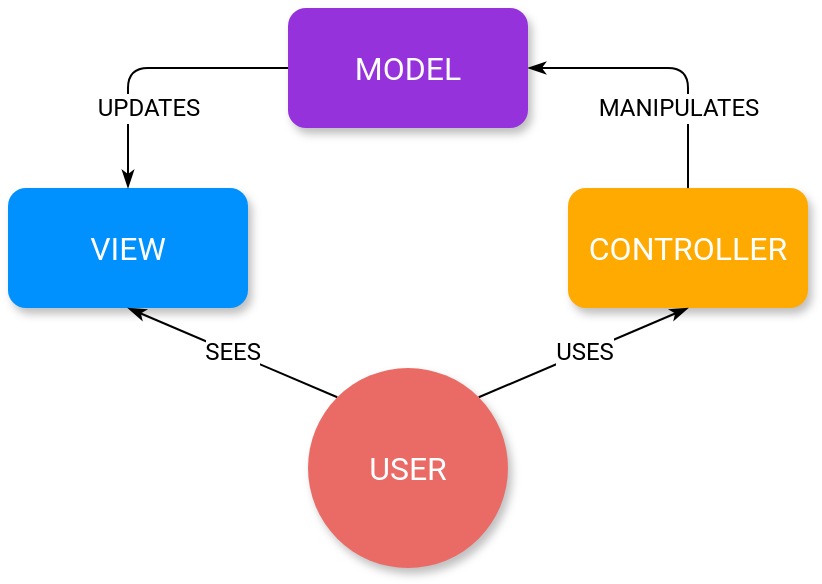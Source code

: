 <mxfile version="13.1.14" type="device"><diagram id="0yTLunZbqv9WgBhe53RN" name="Page-1"><mxGraphModel dx="594" dy="317" grid="1" gridSize="10" guides="1" tooltips="1" connect="1" arrows="1" fold="1" page="1" pageScale="1" pageWidth="827" pageHeight="1169" math="0" shadow="0" extFonts="Roboto^https://fonts.googleapis.com/css?family=Roboto"><root><mxCell id="0"/><mxCell id="1" parent="0"/><mxCell id="IhtUw2WLfsqfhZ_F3kFa-2" value="VIEW" style="rounded=1;whiteSpace=wrap;html=1;fillColor=#0091ff;strokeColor=none;fontFamily=Roboto;FType=g;fontColor=#FFFFFF;fontSize=16;shadow=1;" vertex="1" parent="1"><mxGeometry x="170" y="230" width="120" height="60" as="geometry"/></mxCell><mxCell id="IhtUw2WLfsqfhZ_F3kFa-17" value="MANIPULATES" style="edgeStyle=orthogonalEdgeStyle;rounded=1;comic=0;jumpStyle=none;orthogonalLoop=1;jettySize=auto;shadow=0;strokeColor=#000000;fontFamily=Roboto;fontSize=12;fontColor=#000000;labelBackgroundColor=#ffffff;labelBorderColor=none;html=1;spacingTop=0;spacing=2;spacingLeft=10;spacingBottom=-40;labelPosition=center;verticalLabelPosition=middle;align=center;verticalAlign=middle;entryX=1;entryY=0.5;entryDx=0;entryDy=0;exitX=0.5;exitY=0;exitDx=0;exitDy=0;endArrow=classicThin;endFill=1;" edge="1" parent="1" source="IhtUw2WLfsqfhZ_F3kFa-3" target="IhtUw2WLfsqfhZ_F3kFa-4"><mxGeometry relative="1" as="geometry"><Array as="points"><mxPoint x="510" y="170"/></Array></mxGeometry></mxCell><mxCell id="IhtUw2WLfsqfhZ_F3kFa-3" value="CONTROLLER" style="rounded=1;whiteSpace=wrap;html=1;fillColor=#ffaa00;strokeColor=none;fontFamily=Roboto;FType=g;fontColor=#FFFFFF;fontSize=16;shadow=1;comic=0;glass=0;" vertex="1" parent="1"><mxGeometry x="450" y="230" width="120" height="60" as="geometry"/></mxCell><mxCell id="IhtUw2WLfsqfhZ_F3kFa-18" value="UPDATES" style="edgeStyle=orthogonalEdgeStyle;rounded=1;comic=0;jumpStyle=none;orthogonalLoop=1;jettySize=auto;html=1;shadow=0;labelBackgroundColor=#ffffff;strokeColor=#000000;fontFamily=Roboto;fontSize=12;fontColor=#000000;spacingBottom=-40;endArrow=classicThin;endFill=1;" edge="1" parent="1" source="IhtUw2WLfsqfhZ_F3kFa-4" target="IhtUw2WLfsqfhZ_F3kFa-2"><mxGeometry relative="1" as="geometry"/></mxCell><mxCell id="IhtUw2WLfsqfhZ_F3kFa-4" value="MODEL" style="rounded=1;whiteSpace=wrap;html=1;fillColor=#9532dc;strokeColor=none;fontFamily=Roboto;FType=g;fontColor=#FFFFFF;fontSize=16;shadow=1;" vertex="1" parent="1"><mxGeometry x="310" y="140" width="120" height="60" as="geometry"/></mxCell><mxCell id="IhtUw2WLfsqfhZ_F3kFa-19" value="USES" style="rounded=0;comic=0;jumpStyle=none;orthogonalLoop=1;jettySize=auto;html=1;shadow=0;labelBackgroundColor=#ffffff;strokeColor=#000000;fontFamily=Roboto;fontSize=12;fontColor=#000000;entryX=0.5;entryY=1;entryDx=0;entryDy=0;exitX=1;exitY=0;exitDx=0;exitDy=0;endArrow=classicThin;endFill=1;" edge="1" parent="1" source="IhtUw2WLfsqfhZ_F3kFa-16" target="IhtUw2WLfsqfhZ_F3kFa-3"><mxGeometry relative="1" as="geometry"/></mxCell><mxCell id="IhtUw2WLfsqfhZ_F3kFa-21" value="SEES" style="edgeStyle=none;rounded=0;comic=0;jumpStyle=none;orthogonalLoop=1;jettySize=auto;html=1;shadow=0;labelBackgroundColor=#ffffff;strokeColor=#000000;fontFamily=Roboto;fontSize=12;fontColor=#000000;entryX=0.5;entryY=1;entryDx=0;entryDy=0;exitX=0;exitY=0;exitDx=0;exitDy=0;endArrow=classicThin;endFill=1;" edge="1" parent="1" source="IhtUw2WLfsqfhZ_F3kFa-16" target="IhtUw2WLfsqfhZ_F3kFa-2"><mxGeometry relative="1" as="geometry"/></mxCell><mxCell id="IhtUw2WLfsqfhZ_F3kFa-16" value="USER" style="ellipse;whiteSpace=wrap;html=1;aspect=fixed;fillColor=#EA6B66;fontSize=16;fontColor=#ffffff;strokeColor=none;fontFamily=Roboto;shadow=1;" vertex="1" parent="1"><mxGeometry x="320" y="320" width="100" height="100" as="geometry"/></mxCell></root></mxGraphModel></diagram></mxfile>